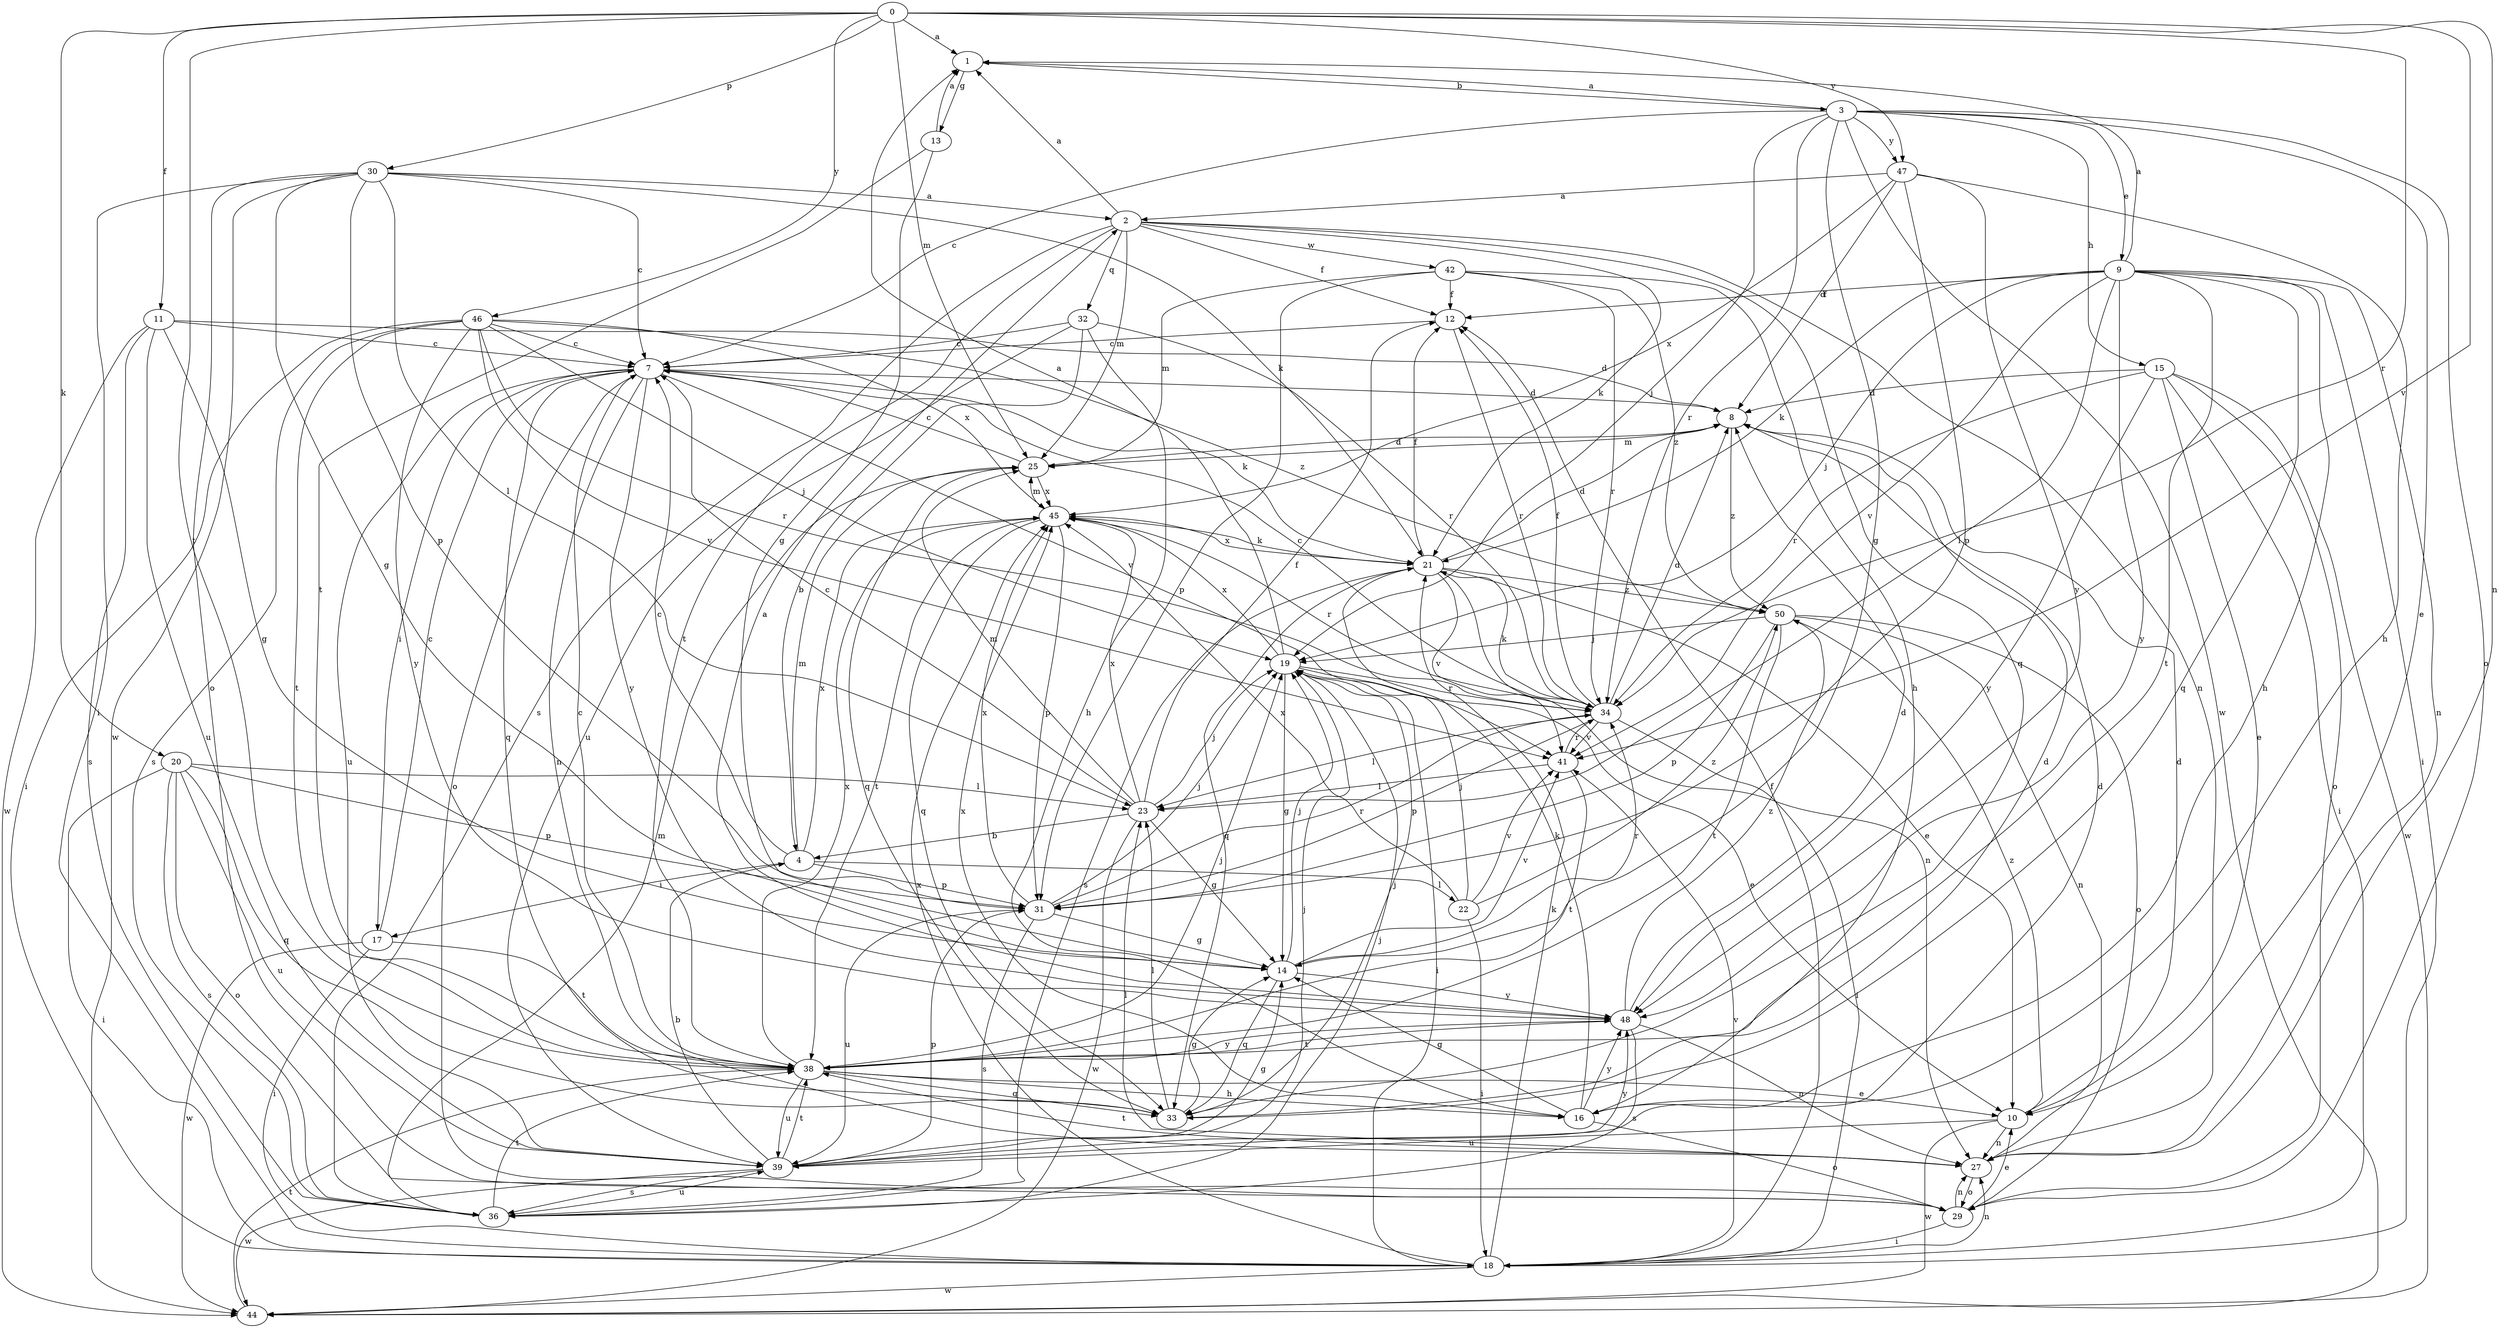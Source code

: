 strict digraph  {
0;
1;
2;
3;
4;
7;
8;
9;
10;
11;
12;
13;
14;
15;
16;
17;
18;
19;
20;
21;
22;
23;
25;
27;
29;
30;
31;
32;
33;
34;
36;
38;
39;
41;
42;
44;
45;
46;
47;
48;
50;
0 -> 1  [label=a];
0 -> 11  [label=f];
0 -> 20  [label=k];
0 -> 25  [label=m];
0 -> 27  [label=n];
0 -> 30  [label=p];
0 -> 34  [label=r];
0 -> 38  [label=t];
0 -> 41  [label=v];
0 -> 46  [label=y];
0 -> 47  [label=y];
1 -> 3  [label=b];
1 -> 13  [label=g];
2 -> 1  [label=a];
2 -> 12  [label=f];
2 -> 21  [label=k];
2 -> 25  [label=m];
2 -> 27  [label=n];
2 -> 32  [label=q];
2 -> 33  [label=q];
2 -> 36  [label=s];
2 -> 38  [label=t];
2 -> 42  [label=w];
3 -> 1  [label=a];
3 -> 7  [label=c];
3 -> 9  [label=e];
3 -> 10  [label=e];
3 -> 14  [label=g];
3 -> 15  [label=h];
3 -> 19  [label=j];
3 -> 29  [label=o];
3 -> 34  [label=r];
3 -> 44  [label=w];
3 -> 47  [label=y];
4 -> 7  [label=c];
4 -> 17  [label=i];
4 -> 22  [label=l];
4 -> 25  [label=m];
4 -> 31  [label=p];
4 -> 45  [label=x];
7 -> 8  [label=d];
7 -> 17  [label=i];
7 -> 21  [label=k];
7 -> 27  [label=n];
7 -> 29  [label=o];
7 -> 33  [label=q];
7 -> 39  [label=u];
7 -> 41  [label=v];
7 -> 48  [label=y];
8 -> 25  [label=m];
8 -> 50  [label=z];
9 -> 1  [label=a];
9 -> 12  [label=f];
9 -> 16  [label=h];
9 -> 18  [label=i];
9 -> 19  [label=j];
9 -> 21  [label=k];
9 -> 23  [label=l];
9 -> 27  [label=n];
9 -> 33  [label=q];
9 -> 38  [label=t];
9 -> 41  [label=v];
9 -> 48  [label=y];
10 -> 8  [label=d];
10 -> 27  [label=n];
10 -> 39  [label=u];
10 -> 44  [label=w];
10 -> 50  [label=z];
11 -> 7  [label=c];
11 -> 8  [label=d];
11 -> 14  [label=g];
11 -> 36  [label=s];
11 -> 39  [label=u];
11 -> 44  [label=w];
12 -> 7  [label=c];
12 -> 34  [label=r];
13 -> 1  [label=a];
13 -> 14  [label=g];
13 -> 38  [label=t];
14 -> 19  [label=j];
14 -> 33  [label=q];
14 -> 34  [label=r];
14 -> 41  [label=v];
14 -> 48  [label=y];
15 -> 8  [label=d];
15 -> 10  [label=e];
15 -> 18  [label=i];
15 -> 29  [label=o];
15 -> 34  [label=r];
15 -> 44  [label=w];
15 -> 48  [label=y];
16 -> 14  [label=g];
16 -> 21  [label=k];
16 -> 29  [label=o];
16 -> 45  [label=x];
16 -> 48  [label=y];
17 -> 7  [label=c];
17 -> 18  [label=i];
17 -> 38  [label=t];
17 -> 44  [label=w];
18 -> 12  [label=f];
18 -> 21  [label=k];
18 -> 27  [label=n];
18 -> 41  [label=v];
18 -> 44  [label=w];
18 -> 45  [label=x];
19 -> 1  [label=a];
19 -> 10  [label=e];
19 -> 14  [label=g];
19 -> 18  [label=i];
19 -> 34  [label=r];
19 -> 45  [label=x];
20 -> 18  [label=i];
20 -> 23  [label=l];
20 -> 29  [label=o];
20 -> 31  [label=p];
20 -> 33  [label=q];
20 -> 36  [label=s];
20 -> 39  [label=u];
21 -> 8  [label=d];
21 -> 10  [label=e];
21 -> 12  [label=f];
21 -> 27  [label=n];
21 -> 33  [label=q];
21 -> 36  [label=s];
21 -> 41  [label=v];
21 -> 45  [label=x];
21 -> 50  [label=z];
22 -> 18  [label=i];
22 -> 19  [label=j];
22 -> 41  [label=v];
22 -> 45  [label=x];
22 -> 50  [label=z];
23 -> 4  [label=b];
23 -> 7  [label=c];
23 -> 12  [label=f];
23 -> 14  [label=g];
23 -> 19  [label=j];
23 -> 25  [label=m];
23 -> 44  [label=w];
23 -> 45  [label=x];
25 -> 7  [label=c];
25 -> 8  [label=d];
25 -> 33  [label=q];
25 -> 45  [label=x];
27 -> 23  [label=l];
27 -> 29  [label=o];
27 -> 38  [label=t];
29 -> 10  [label=e];
29 -> 18  [label=i];
29 -> 27  [label=n];
30 -> 2  [label=a];
30 -> 7  [label=c];
30 -> 14  [label=g];
30 -> 18  [label=i];
30 -> 21  [label=k];
30 -> 23  [label=l];
30 -> 29  [label=o];
30 -> 31  [label=p];
30 -> 44  [label=w];
31 -> 14  [label=g];
31 -> 19  [label=j];
31 -> 34  [label=r];
31 -> 36  [label=s];
31 -> 39  [label=u];
31 -> 45  [label=x];
32 -> 4  [label=b];
32 -> 7  [label=c];
32 -> 16  [label=h];
32 -> 34  [label=r];
32 -> 39  [label=u];
33 -> 8  [label=d];
33 -> 14  [label=g];
33 -> 19  [label=j];
33 -> 23  [label=l];
34 -> 7  [label=c];
34 -> 8  [label=d];
34 -> 12  [label=f];
34 -> 18  [label=i];
34 -> 21  [label=k];
34 -> 23  [label=l];
34 -> 31  [label=p];
34 -> 41  [label=v];
36 -> 19  [label=j];
36 -> 25  [label=m];
36 -> 38  [label=t];
36 -> 39  [label=u];
38 -> 7  [label=c];
38 -> 10  [label=e];
38 -> 16  [label=h];
38 -> 19  [label=j];
38 -> 33  [label=q];
38 -> 39  [label=u];
38 -> 45  [label=x];
38 -> 48  [label=y];
39 -> 4  [label=b];
39 -> 8  [label=d];
39 -> 14  [label=g];
39 -> 19  [label=j];
39 -> 31  [label=p];
39 -> 36  [label=s];
39 -> 38  [label=t];
39 -> 44  [label=w];
39 -> 48  [label=y];
41 -> 23  [label=l];
41 -> 34  [label=r];
41 -> 38  [label=t];
42 -> 12  [label=f];
42 -> 16  [label=h];
42 -> 25  [label=m];
42 -> 31  [label=p];
42 -> 34  [label=r];
42 -> 50  [label=z];
44 -> 38  [label=t];
45 -> 21  [label=k];
45 -> 25  [label=m];
45 -> 31  [label=p];
45 -> 33  [label=q];
45 -> 34  [label=r];
45 -> 38  [label=t];
46 -> 7  [label=c];
46 -> 18  [label=i];
46 -> 19  [label=j];
46 -> 34  [label=r];
46 -> 36  [label=s];
46 -> 38  [label=t];
46 -> 41  [label=v];
46 -> 45  [label=x];
46 -> 48  [label=y];
46 -> 50  [label=z];
47 -> 2  [label=a];
47 -> 8  [label=d];
47 -> 16  [label=h];
47 -> 31  [label=p];
47 -> 45  [label=x];
47 -> 48  [label=y];
48 -> 2  [label=a];
48 -> 8  [label=d];
48 -> 27  [label=n];
48 -> 36  [label=s];
48 -> 38  [label=t];
48 -> 50  [label=z];
50 -> 19  [label=j];
50 -> 27  [label=n];
50 -> 29  [label=o];
50 -> 31  [label=p];
50 -> 38  [label=t];
}
